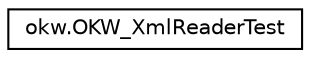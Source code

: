 digraph "Grafische Darstellung der Klassenhierarchie"
{
 // INTERACTIVE_SVG=YES
 // LATEX_PDF_SIZE
  edge [fontname="Helvetica",fontsize="10",labelfontname="Helvetica",labelfontsize="10"];
  node [fontname="Helvetica",fontsize="10",shape=record];
  rankdir="LR";
  Node0 [label="okw.OKW_XmlReaderTest",height=0.2,width=0.4,color="black", fillcolor="white", style="filled",URL="$classokw_1_1_o_k_w___xml_reader_test.html",tooltip=" "];
}
